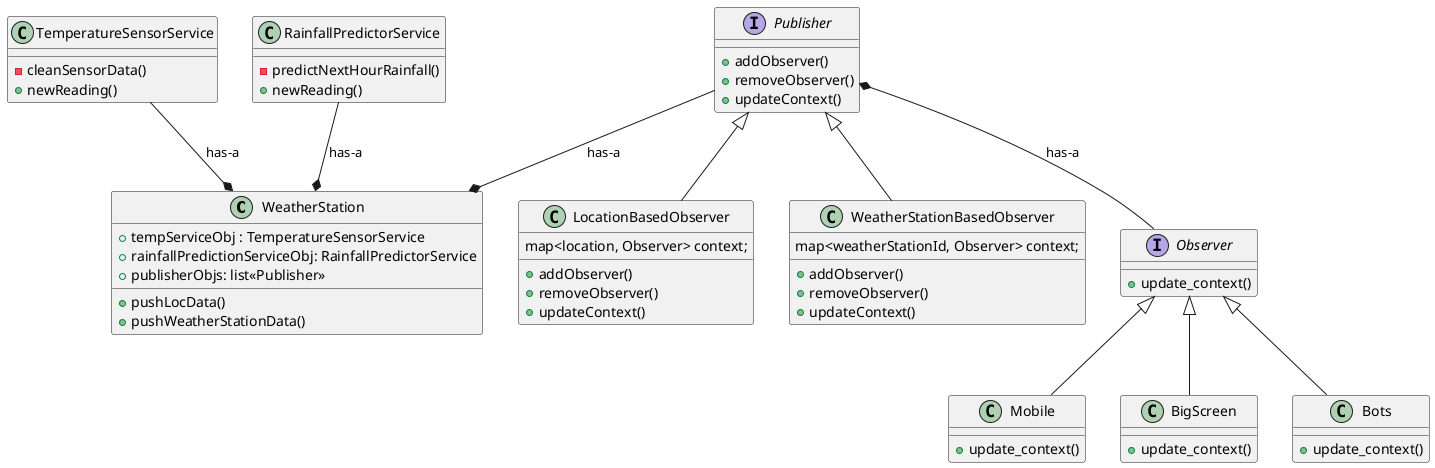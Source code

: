 @startuml Observer_Pattern_Weather_Station_Old

class WeatherStation{
    +tempServiceObj : TemperatureSensorService
    +rainfallPredictionServiceObj: RainfallPredictorService
    +publisherObjs: list<<Publisher>>
    +pushLocData()
    +pushWeatherStationData()
}

class TemperatureSensorService{
    -cleanSensorData()
    +newReading()
}

class RainfallPredictorService{
    -predictNextHourRainfall()
    +newReading()
}


interface Publisher{
    +addObserver()
    +removeObserver()
    +updateContext()
}
class LocationBasedObserver extends Publisher{
    map<location, Observer> context;
    +addObserver()
    +removeObserver()
    +updateContext()
}

class WeatherStationBasedObserver extends Publisher{
    map<weatherStationId, Observer> context;
    +addObserver()
    +removeObserver()
    +updateContext()
}

interface Observer{
    +update_context()
}

class Mobile extends Observer{
    +update_context()
}

class BigScreen extends Observer{
    +update_context()
}

class Bots extends Observer{
    +update_context()
}

Publisher *-- Observer: has-a

TemperatureSensorService --* WeatherStation: has-a
RainfallPredictorService --* WeatherStation: has-a
Publisher --* WeatherStation: has-a
@enduml